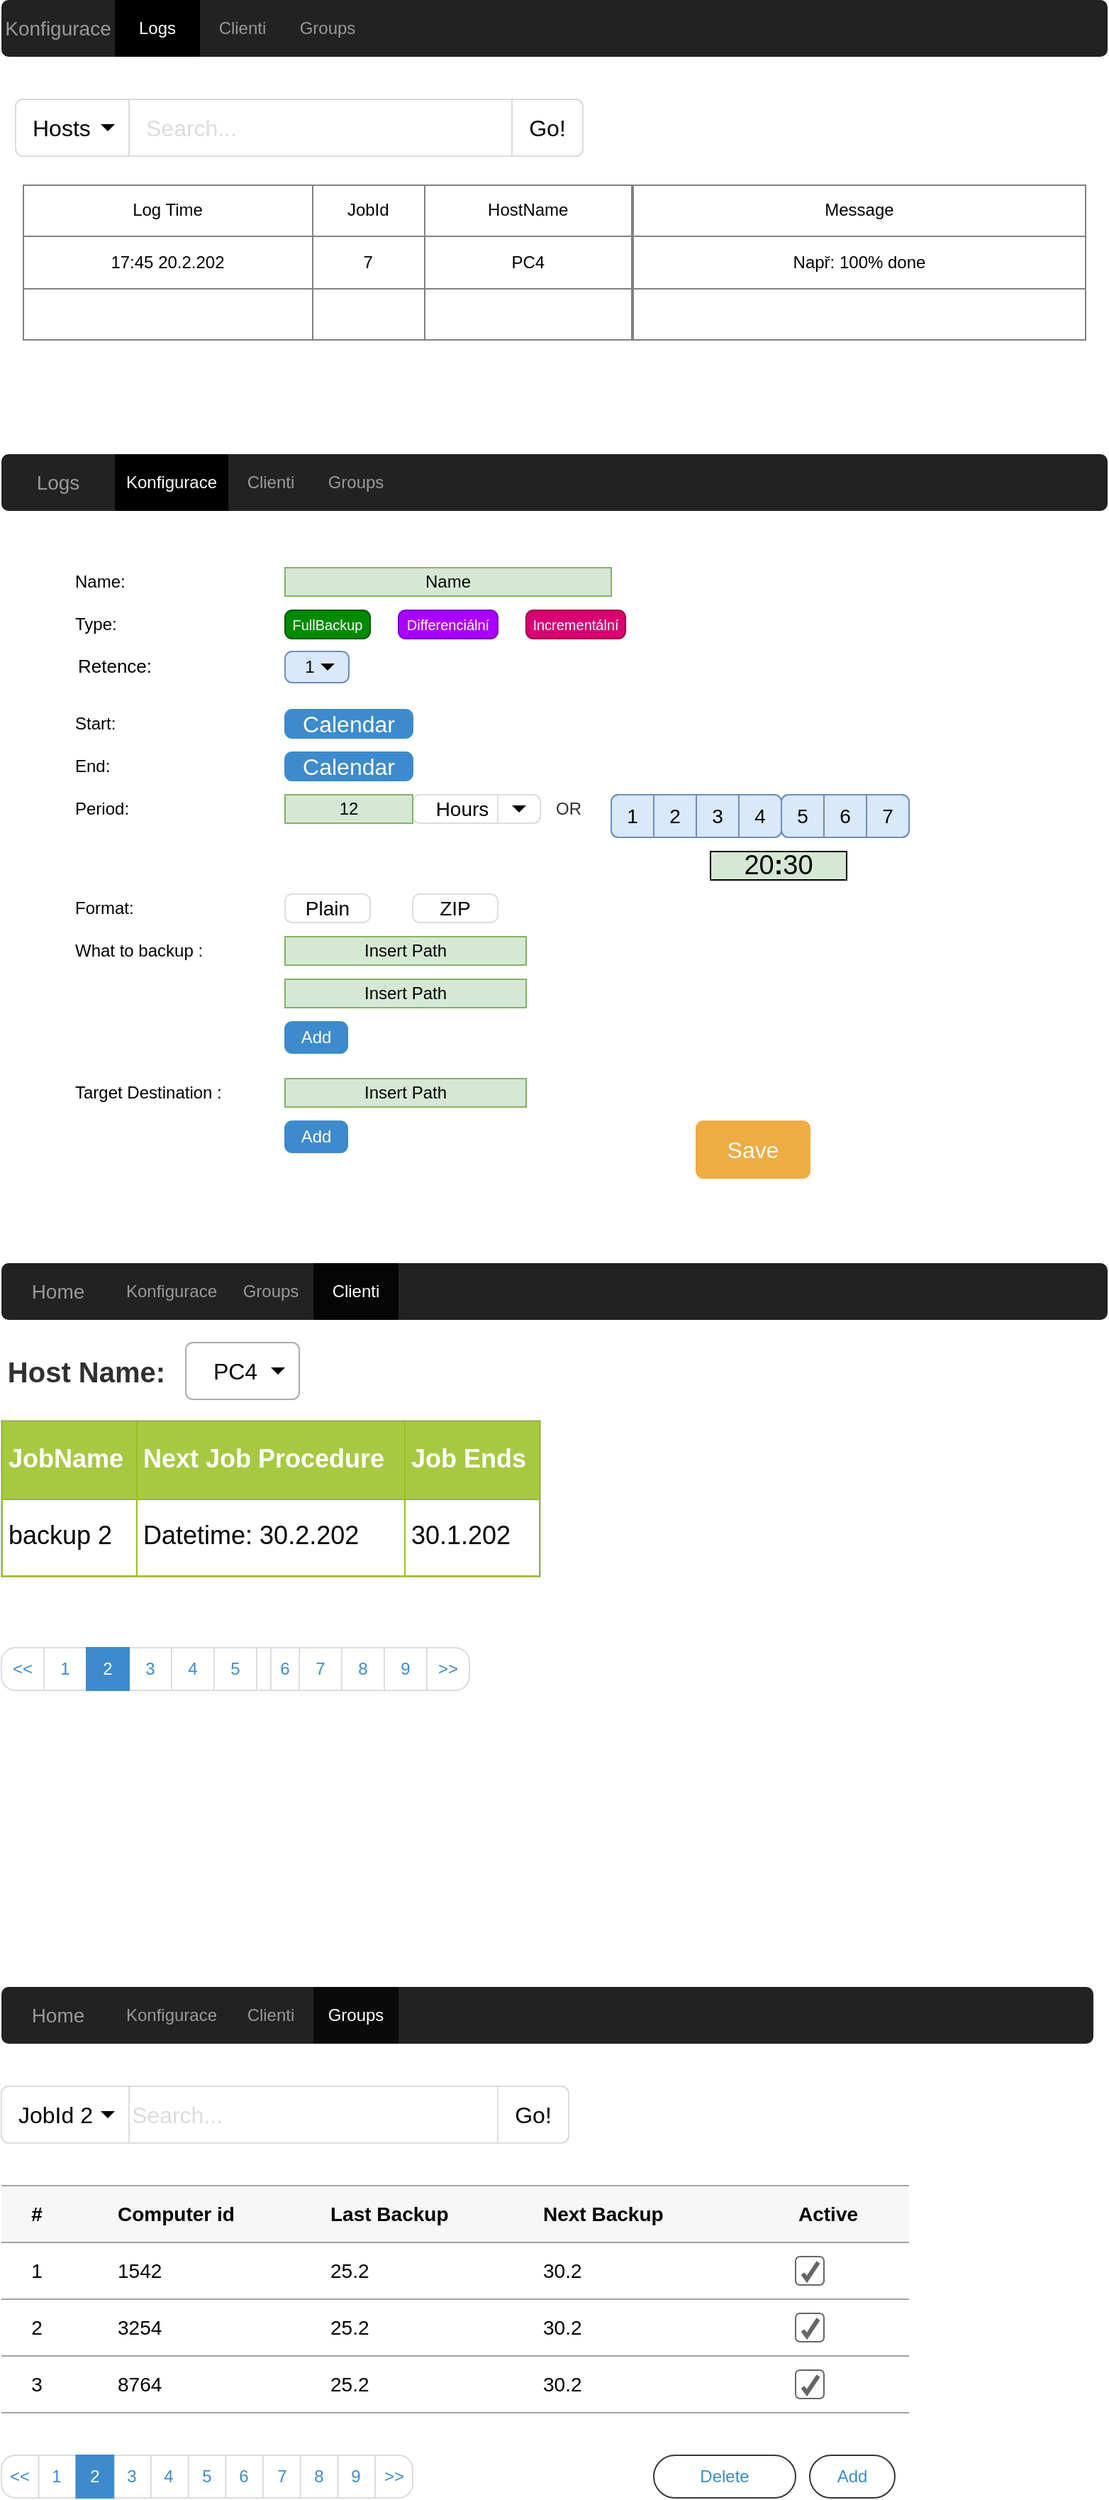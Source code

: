 <mxfile version="12.8.1"><diagram id="ZQDw_QRH_xtN7_nR7X_o" name="Page-1"><mxGraphModel dx="889" dy="712" grid="1" gridSize="10" guides="1" tooltips="1" connect="1" arrows="1" fold="1" page="1" pageScale="1" pageWidth="1600" pageHeight="900" math="0" shadow="0"><root><mxCell id="0"/><mxCell id="1" parent="0"/><mxCell id="LtFNCZkgNT5PemQ-OGcE-107" value="" style="html=1;shadow=0;dashed=0;shape=mxgraph.bootstrap.rrect;strokeColor=none;rSize=5;fillColor=#222222;" parent="1" vertex="1"><mxGeometry x="440" y="210" width="780" height="40" as="geometry"/></mxCell><mxCell id="LtFNCZkgNT5PemQ-OGcE-108" value="Konfigurace" style="html=1;shadow=0;dashed=0;shape=mxgraph.bootstrap.rect;strokeColor=none;fillColor=none;fontColor=#999999;fontSize=14;whiteSpace=wrap;resizeHeight=1;" parent="LtFNCZkgNT5PemQ-OGcE-107" vertex="1"><mxGeometry width="80" height="40" relative="1" as="geometry"/></mxCell><mxCell id="LtFNCZkgNT5PemQ-OGcE-109" value="Logs" style="html=1;shadow=0;dashed=0;shape=mxgraph.bootstrap.rect;fillColor=#000000;strokeColor=none;fontColor=#ffffff;whiteSpace=wrap;resizeHeight=1;" parent="LtFNCZkgNT5PemQ-OGcE-107" vertex="1"><mxGeometry width="60" height="40" relative="1" as="geometry"><mxPoint x="80" as="offset"/></mxGeometry></mxCell><mxCell id="LtFNCZkgNT5PemQ-OGcE-110" value="Clienti" style="html=1;shadow=0;dashed=0;shape=mxgraph.bootstrap.rect;strokeColor=none;fillColor=none;fontColor=#999999;whiteSpace=wrap;resizeHeight=1;" parent="LtFNCZkgNT5PemQ-OGcE-107" vertex="1"><mxGeometry width="60" height="40" relative="1" as="geometry"><mxPoint x="140" as="offset"/></mxGeometry></mxCell><mxCell id="LtFNCZkgNT5PemQ-OGcE-111" value="Groups" style="html=1;shadow=0;dashed=0;shape=mxgraph.bootstrap.rect;strokeColor=none;fillColor=none;fontColor=#999999;whiteSpace=wrap;resizeHeight=1;" parent="LtFNCZkgNT5PemQ-OGcE-107" vertex="1"><mxGeometry width="60" height="40" relative="1" as="geometry"><mxPoint x="200" as="offset"/></mxGeometry></mxCell><mxCell id="LtFNCZkgNT5PemQ-OGcE-112" value="&lt;table border=&quot;1&quot; width=&quot;100%&quot; style=&quot;width: 100% ; height: 100% ; border-collapse: collapse&quot;&gt;&lt;tbody&gt;&lt;tr&gt;&lt;td align=&quot;center&quot;&gt;Log Time&lt;/td&gt;&lt;td align=&quot;center&quot;&gt;JobId&lt;/td&gt;&lt;td align=&quot;center&quot;&gt;HostName&lt;/td&gt;&lt;/tr&gt;&lt;tr&gt;&lt;td align=&quot;center&quot;&gt;17:45 20.2.202&lt;/td&gt;&lt;td align=&quot;center&quot;&gt;7&lt;/td&gt;&lt;td align=&quot;center&quot;&gt;PC4&lt;/td&gt;&lt;/tr&gt;&lt;tr&gt;&lt;td align=&quot;center&quot;&gt;&lt;/td&gt;&lt;td align=&quot;center&quot;&gt;&lt;/td&gt;&lt;td align=&quot;center&quot;&gt;&lt;br&gt;&lt;/td&gt;&lt;/tr&gt;&lt;/tbody&gt;&lt;/table&gt;" style="text;html=1;overflow=fill;" parent="1" vertex="1"><mxGeometry x="455" y="340" width="430" height="110" as="geometry"/></mxCell><mxCell id="LtFNCZkgNT5PemQ-OGcE-113" value="&lt;table border=&quot;1&quot; width=&quot;100%&quot; style=&quot;width: 100% ; height: 100% ; border-collapse: collapse&quot;&gt;&lt;tbody&gt;&lt;tr&gt;&lt;td align=&quot;center&quot;&gt;Message&lt;/td&gt;&lt;/tr&gt;&lt;tr&gt;&lt;td align=&quot;center&quot;&gt;Např: 100% done&lt;/td&gt;&lt;/tr&gt;&lt;tr&gt;&lt;td align=&quot;center&quot;&gt;&lt;br&gt;&lt;/td&gt;&lt;/tr&gt;&lt;/tbody&gt;&lt;/table&gt;" style="text;html=1;strokeColor=none;fillColor=none;overflow=fill;" parent="1" vertex="1"><mxGeometry x="885" y="340" width="320" height="110" as="geometry"/></mxCell><mxCell id="LtFNCZkgNT5PemQ-OGcE-129" value="Search..." style="html=1;shadow=0;dashed=0;shape=mxgraph.bootstrap.rrect;fillColor=#ffffff;rSize=5;strokeColor=#dddddd;fontSize=16;fontColor=#dddddd;align=left;spacingLeft=90;whiteSpace=wrap;" parent="1" vertex="1"><mxGeometry x="450" y="280" width="400" height="40" as="geometry"/></mxCell><mxCell id="LtFNCZkgNT5PemQ-OGcE-130" value="Hosts" style="html=1;shadow=0;dashed=0;shape=mxgraph.bootstrap.leftButton;rSize=5;strokeColor=#dddddd;fillColor=none;fontSize=16;align=left;spacingLeft=10;whiteSpace=wrap;resizeHeight=1;" parent="LtFNCZkgNT5PemQ-OGcE-129" vertex="1"><mxGeometry width="80" height="40" relative="1" as="geometry"/></mxCell><mxCell id="LtFNCZkgNT5PemQ-OGcE-131" value="" style="shape=triangle;direction=south;fillColor=#000000;strokeColor=none;perimeter=none;" parent="LtFNCZkgNT5PemQ-OGcE-130" vertex="1"><mxGeometry x="1" y="0.5" width="10" height="5" relative="1" as="geometry"><mxPoint x="-20" y="-2.5" as="offset"/></mxGeometry></mxCell><mxCell id="LtFNCZkgNT5PemQ-OGcE-132" value="Go!" style="html=1;shadow=0;dashed=0;shape=mxgraph.bootstrap.rightButton;rSize=5;strokeColor=#dddddd;fillColor=none;fontSize=16;whiteSpace=wrap;resizeHeight=1;" parent="LtFNCZkgNT5PemQ-OGcE-129" vertex="1"><mxGeometry x="1" width="50" height="40" relative="1" as="geometry"><mxPoint x="-50" as="offset"/></mxGeometry></mxCell><mxCell id="LtFNCZkgNT5PemQ-OGcE-135" value="Add" style="html=1;shadow=0;dashed=0;shape=mxgraph.bootstrap.roundedButton;align=center;strokeColor=#363636;fontColor=#3D8BCD;whiteSpace=wrap;" parent="1" vertex="1"><mxGeometry x="1010" y="1940" width="60" height="30" as="geometry"/></mxCell><mxCell id="LtFNCZkgNT5PemQ-OGcE-139" value="Search..." style="html=1;shadow=0;dashed=0;shape=mxgraph.bootstrap.rrect;fillColor=#ffffff;rSize=5;strokeColor=#dddddd;fontSize=16;fontColor=#dddddd;align=left;spacingLeft=90;whiteSpace=wrap;" parent="1" vertex="1"><mxGeometry x="440" y="1680" width="400" height="40" as="geometry"/></mxCell><mxCell id="LtFNCZkgNT5PemQ-OGcE-140" value="JobId 2" style="html=1;shadow=0;dashed=0;shape=mxgraph.bootstrap.leftButton;rSize=5;strokeColor=#dddddd;fillColor=none;fontSize=16;align=left;spacingLeft=10;whiteSpace=wrap;resizeHeight=1;" parent="LtFNCZkgNT5PemQ-OGcE-139" vertex="1"><mxGeometry width="90" height="40" relative="1" as="geometry"/></mxCell><mxCell id="LtFNCZkgNT5PemQ-OGcE-141" value="" style="shape=triangle;direction=south;fillColor=#000000;strokeColor=none;perimeter=none;" parent="LtFNCZkgNT5PemQ-OGcE-140" vertex="1"><mxGeometry x="1" y="0.5" width="10" height="5" relative="1" as="geometry"><mxPoint x="-20" y="-2.5" as="offset"/></mxGeometry></mxCell><mxCell id="LtFNCZkgNT5PemQ-OGcE-142" value="Go!" style="html=1;shadow=0;dashed=0;shape=mxgraph.bootstrap.rightButton;rSize=5;strokeColor=#dddddd;fillColor=none;fontSize=16;whiteSpace=wrap;resizeHeight=1;" parent="LtFNCZkgNT5PemQ-OGcE-139" vertex="1"><mxGeometry x="1" width="50" height="40" relative="1" as="geometry"><mxPoint x="-50" as="offset"/></mxGeometry></mxCell><mxCell id="LtFNCZkgNT5PemQ-OGcE-154" value="Insert Path" style="text;html=1;strokeColor=#82b366;fillColor=#d5e8d4;align=center;verticalAlign=middle;whiteSpace=wrap;rounded=0;" parent="1" vertex="1"><mxGeometry x="640" y="970" width="170" height="20" as="geometry"/></mxCell><mxCell id="LtFNCZkgNT5PemQ-OGcE-158" value="Add" style="html=1;shadow=0;dashed=0;shape=mxgraph.bootstrap.rrect;rSize=5;fillColor=#3D8BCD;align=center;strokeColor=#3D8BCD;fontColor=#ffffff;fontSize=12;whiteSpace=wrap;" parent="1" vertex="1"><mxGeometry x="640" y="930" width="44" height="22" as="geometry"/></mxCell><mxCell id="LtFNCZkgNT5PemQ-OGcE-159" value="Insert Path" style="text;html=1;strokeColor=#82b366;fillColor=#d5e8d4;align=center;verticalAlign=middle;whiteSpace=wrap;rounded=0;" parent="1" vertex="1"><mxGeometry x="640" y="900" width="170" height="20" as="geometry"/></mxCell><mxCell id="LtFNCZkgNT5PemQ-OGcE-162" value="Add" style="html=1;shadow=0;dashed=0;shape=mxgraph.bootstrap.rrect;rSize=5;fillColor=#3D8BCD;align=center;strokeColor=#3D8BCD;fontColor=#ffffff;fontSize=12;whiteSpace=wrap;" parent="1" vertex="1"><mxGeometry x="640" y="1000" width="44" height="22" as="geometry"/></mxCell><mxCell id="LtFNCZkgNT5PemQ-OGcE-165" value="Delete" style="html=1;shadow=0;dashed=0;shape=mxgraph.bootstrap.roundedButton;align=center;strokeColor=#383838;fontColor=#3D8BCD;whiteSpace=wrap;" parent="1" vertex="1"><mxGeometry x="900" y="1940" width="100" height="30" as="geometry"/></mxCell><mxCell id="LtFNCZkgNT5PemQ-OGcE-169" value="&lt;font style=&quot;font-size: 13px&quot;&gt;Retence:&lt;/font&gt;" style="text;html=1;strokeColor=none;fillColor=none;align=center;verticalAlign=middle;whiteSpace=wrap;rounded=0;" parent="1" vertex="1"><mxGeometry x="500" y="669" width="40" height="20" as="geometry"/></mxCell><mxCell id="LtFNCZkgNT5PemQ-OGcE-171" value="1" style="html=1;shadow=0;dashed=0;shape=mxgraph.bootstrap.rrect;fontSize=12;rSize=5;strokeColor=#6c8ebf;spacingRight=10;perimeter=none;whiteSpace=wrap;align=center;fillColor=#dae8fc;" parent="1" vertex="1"><mxGeometry x="640" y="669" width="45" height="22" as="geometry"/></mxCell><mxCell id="LtFNCZkgNT5PemQ-OGcE-172" value="" style="shape=triangle;direction=south;fillColor=#000000;strokeColor=none;perimeter=none;" parent="LtFNCZkgNT5PemQ-OGcE-171" vertex="1"><mxGeometry x="1" y="0.5" width="10" height="5" relative="1" as="geometry"><mxPoint x="-20" y="-2.5" as="offset"/></mxGeometry></mxCell><mxCell id="LtFNCZkgNT5PemQ-OGcE-177" value="PC4" style="html=1;shadow=0;dashed=0;shape=mxgraph.bootstrap.rrect;rSize=5;strokeColor=#ABABAB;spacingRight=10;fontSize=16;whiteSpace=wrap;align=center;" parent="1" vertex="1"><mxGeometry x="570" y="1156" width="80" height="40" as="geometry"/></mxCell><mxCell id="LtFNCZkgNT5PemQ-OGcE-178" value="" style="shape=triangle;direction=south;fillColor=#000000;strokeColor=none;perimeter=none;" parent="LtFNCZkgNT5PemQ-OGcE-177" vertex="1"><mxGeometry x="1" y="0.5" width="10" height="5" relative="1" as="geometry"><mxPoint x="-20" y="-2.5" as="offset"/></mxGeometry></mxCell><mxCell id="LtFNCZkgNT5PemQ-OGcE-179" value="&lt;font size=&quot;1&quot;&gt;&lt;b style=&quot;font-size: 20px&quot;&gt;Host Name:&lt;/b&gt;&lt;/font&gt;" style="text;html=1;strokeColor=none;fillColor=none;align=center;verticalAlign=middle;whiteSpace=wrap;rounded=0;fontColor=#303030;" parent="1" vertex="1"><mxGeometry x="440" y="1156" width="120" height="40" as="geometry"/></mxCell><mxCell id="LtFNCZkgNT5PemQ-OGcE-188" value="&lt;font style=&quot;font-size: 19px&quot;&gt;20&lt;b&gt;:&lt;/b&gt;30&lt;/font&gt;" style="text;html=1;strokeColor=#000000;fillColor=#d5e8d4;align=center;verticalAlign=middle;whiteSpace=wrap;rounded=0;" parent="1" vertex="1"><mxGeometry x="940" y="810" width="96" height="20" as="geometry"/></mxCell><mxCell id="LtFNCZkgNT5PemQ-OGcE-1" parent="0"/><mxCell id="LtFNCZkgNT5PemQ-OGcE-2" value="Plain" style="html=1;shadow=0;dashed=0;shape=mxgraph.bootstrap.rrect;rSize=5;strokeColor=#dddddd;align=center;fontSize=14;whiteSpace=wrap;fillColor=none;" parent="LtFNCZkgNT5PemQ-OGcE-1" vertex="1"><mxGeometry x="640" y="840" width="60" height="20" as="geometry"/></mxCell><mxCell id="LtFNCZkgNT5PemQ-OGcE-3" value="ZIP" style="html=1;shadow=0;dashed=0;shape=mxgraph.bootstrap.rrect;rSize=5;strokeColor=#dddddd;align=center;fontSize=14;whiteSpace=wrap;fillColor=none;" parent="LtFNCZkgNT5PemQ-OGcE-1" vertex="1"><mxGeometry x="730" y="840" width="60" height="20" as="geometry"/></mxCell><mxCell id="LtFNCZkgNT5PemQ-OGcE-4" value="Hours" style="html=1;shadow=0;dashed=0;shape=mxgraph.bootstrap.rrect;align=center;rSize=5;strokeColor=#dddddd;spacingRight=20;fontSize=14;whiteSpace=wrap;fillColor=none;" parent="LtFNCZkgNT5PemQ-OGcE-1" vertex="1"><mxGeometry x="730" y="770" width="90" height="20" as="geometry"/></mxCell><mxCell id="LtFNCZkgNT5PemQ-OGcE-5" value="" style="strokeColor=inherit;fillColor=inherit;gradientColor=inherit;html=1;shadow=0;dashed=0;shape=mxgraph.bootstrap.rightButton;rSize=5;perimeter=none;resizeHeight=1;" parent="LtFNCZkgNT5PemQ-OGcE-4" vertex="1"><mxGeometry x="1" width="30" height="20" relative="1" as="geometry"><mxPoint x="-30" as="offset"/></mxGeometry></mxCell><mxCell id="LtFNCZkgNT5PemQ-OGcE-6" value="" style="shape=triangle;direction=south;fillColor=#000000;strokeColor=none;perimeter=none;" parent="LtFNCZkgNT5PemQ-OGcE-5" vertex="1"><mxGeometry x="1" y="0.5" width="10" height="5" relative="1" as="geometry"><mxPoint x="-20" y="-2.5" as="offset"/></mxGeometry></mxCell><mxCell id="LtFNCZkgNT5PemQ-OGcE-7" value="" style="html=1;shadow=0;dashed=0;shape=mxgraph.bootstrap.rrect;rSize=5;strokeColor=#6c8ebf;fillColor=#dae8fc;align=left;" parent="LtFNCZkgNT5PemQ-OGcE-1" vertex="1"><mxGeometry x="870" y="770" width="120" height="30" as="geometry"/></mxCell><mxCell id="LtFNCZkgNT5PemQ-OGcE-8" value="1" style="strokeColor=inherit;fillColor=inherit;gradientColor=inherit;html=1;shadow=0;dashed=0;shape=mxgraph.bootstrap.leftButton;rSize=5;perimeter=none;fontSize=14;whiteSpace=wrap;" parent="LtFNCZkgNT5PemQ-OGcE-7" vertex="1"><mxGeometry width="30" height="30" as="geometry"/></mxCell><mxCell id="LtFNCZkgNT5PemQ-OGcE-9" value="2" style="strokeColor=inherit;fillColor=inherit;gradientColor=inherit;html=1;shadow=0;dashed=0;shape=mxgraph.bootstrap.rect;perimeter=none;fontSize=14;whiteSpace=wrap;" parent="LtFNCZkgNT5PemQ-OGcE-7" vertex="1"><mxGeometry x="30" width="30" height="30" as="geometry"/></mxCell><mxCell id="LtFNCZkgNT5PemQ-OGcE-10" value="3" style="strokeColor=inherit;fillColor=inherit;gradientColor=inherit;html=1;shadow=0;dashed=0;shape=mxgraph.bootstrap.rect;perimeter=none;fontSize=14;whiteSpace=wrap;" parent="LtFNCZkgNT5PemQ-OGcE-7" vertex="1"><mxGeometry x="60" width="30" height="30" as="geometry"/></mxCell><mxCell id="LtFNCZkgNT5PemQ-OGcE-11" value="4" style="strokeColor=inherit;fillColor=inherit;gradientColor=inherit;html=1;shadow=0;dashed=0;shape=mxgraph.bootstrap.rightButton;rSize=5;perimeter=none;fontSize=14;whiteSpace=wrap;" parent="LtFNCZkgNT5PemQ-OGcE-7" vertex="1"><mxGeometry x="90" width="30" height="30" as="geometry"/></mxCell><mxCell id="LtFNCZkgNT5PemQ-OGcE-12" value="" style="html=1;shadow=0;dashed=0;shape=mxgraph.bootstrap.rrect;rSize=5;strokeColor=#6c8ebf;fillColor=#dae8fc;align=left;" parent="LtFNCZkgNT5PemQ-OGcE-1" vertex="1"><mxGeometry x="990" y="770" width="90" height="30" as="geometry"/></mxCell><mxCell id="LtFNCZkgNT5PemQ-OGcE-13" value="5" style="strokeColor=inherit;fillColor=inherit;gradientColor=inherit;html=1;shadow=0;dashed=0;shape=mxgraph.bootstrap.leftButton;rSize=5;perimeter=none;fontSize=14;whiteSpace=wrap;" parent="LtFNCZkgNT5PemQ-OGcE-12" vertex="1"><mxGeometry width="30" height="30" as="geometry"/></mxCell><mxCell id="LtFNCZkgNT5PemQ-OGcE-14" value="6" style="strokeColor=inherit;fillColor=inherit;gradientColor=inherit;html=1;shadow=0;dashed=0;shape=mxgraph.bootstrap.rect;perimeter=none;fontSize=14;whiteSpace=wrap;" parent="LtFNCZkgNT5PemQ-OGcE-12" vertex="1"><mxGeometry x="30" width="30" height="30" as="geometry"/></mxCell><mxCell id="LtFNCZkgNT5PemQ-OGcE-15" value="7" style="strokeColor=inherit;fillColor=inherit;gradientColor=inherit;html=1;shadow=0;dashed=0;shape=mxgraph.bootstrap.rightButton;rSize=5;perimeter=none;fontSize=14;whiteSpace=wrap;" parent="LtFNCZkgNT5PemQ-OGcE-12" vertex="1"><mxGeometry x="60" width="30" height="30" as="geometry"/></mxCell><mxCell id="LtFNCZkgNT5PemQ-OGcE-16" value="&lt;font&gt;OR&lt;/font&gt;" style="text;html=1;strokeColor=none;fillColor=none;align=center;verticalAlign=middle;whiteSpace=wrap;rounded=0;fontColor=#303030;" parent="LtFNCZkgNT5PemQ-OGcE-1" vertex="1"><mxGeometry x="820" y="770" width="40" height="20" as="geometry"/></mxCell><mxCell id="LtFNCZkgNT5PemQ-OGcE-17" value="Calendar" style="html=1;shadow=0;dashed=0;shape=mxgraph.bootstrap.rrect;rSize=5;fillColor=#3D8BCD;align=center;strokeColor=#3D8BCD;fontColor=#ffffff;fontSize=16;whiteSpace=wrap;" parent="LtFNCZkgNT5PemQ-OGcE-1" vertex="1"><mxGeometry x="640" y="710" width="90" height="20" as="geometry"/></mxCell><mxCell id="LtFNCZkgNT5PemQ-OGcE-18" value="Calendar" style="html=1;shadow=0;dashed=0;shape=mxgraph.bootstrap.rrect;rSize=5;fillColor=#3D8BCD;align=center;strokeColor=#3D8BCD;fontColor=#ffffff;fontSize=16;whiteSpace=wrap;" parent="LtFNCZkgNT5PemQ-OGcE-1" vertex="1"><mxGeometry x="640" y="740" width="90" height="20" as="geometry"/></mxCell><mxCell id="LtFNCZkgNT5PemQ-OGcE-19" style=";html=1;" parent="0"/><mxCell id="LtFNCZkgNT5PemQ-OGcE-20" value="Untitled Layer" parent="0"/><mxCell id="LtFNCZkgNT5PemQ-OGcE-21" value="" style="html=1;shadow=0;dashed=0;shape=mxgraph.bootstrap.rrect;strokeColor=none;rSize=5;fillColor=#222222;" parent="LtFNCZkgNT5PemQ-OGcE-20" vertex="1"><mxGeometry x="440" y="1100" width="780" height="40" as="geometry"/></mxCell><mxCell id="LtFNCZkgNT5PemQ-OGcE-22" value="Home" style="html=1;shadow=0;dashed=0;shape=mxgraph.bootstrap.rect;strokeColor=none;fillColor=none;fontColor=#999999;fontSize=14;whiteSpace=wrap;resizeHeight=1;" parent="LtFNCZkgNT5PemQ-OGcE-21" vertex="1"><mxGeometry width="80" height="40" relative="1" as="geometry"/></mxCell><mxCell id="LtFNCZkgNT5PemQ-OGcE-23" value="Konfigurace" style="html=1;shadow=0;dashed=0;shape=mxgraph.bootstrap.rect;fillColor=none;strokeColor=none;fontColor=#999999;whiteSpace=wrap;resizeHeight=1;" parent="LtFNCZkgNT5PemQ-OGcE-21" vertex="1"><mxGeometry width="80" height="40" relative="1" as="geometry"><mxPoint x="80" as="offset"/></mxGeometry></mxCell><mxCell id="LtFNCZkgNT5PemQ-OGcE-24" value="Groups" style="html=1;shadow=0;dashed=0;shape=mxgraph.bootstrap.rect;strokeColor=none;fillColor=none;fontColor=#999999;whiteSpace=wrap;resizeHeight=1;" parent="LtFNCZkgNT5PemQ-OGcE-21" vertex="1"><mxGeometry width="60" height="40" relative="1" as="geometry"><mxPoint x="160" as="offset"/></mxGeometry></mxCell><mxCell id="LtFNCZkgNT5PemQ-OGcE-25" value="Clienti" style="html=1;shadow=0;dashed=0;shape=mxgraph.bootstrap.rect;strokeColor=none;fillColor=#050505;fontColor=#FFFCFC;whiteSpace=wrap;resizeHeight=1;" parent="LtFNCZkgNT5PemQ-OGcE-21" vertex="1"><mxGeometry width="60" height="40" relative="1" as="geometry"><mxPoint x="220" as="offset"/></mxGeometry></mxCell><mxCell id="LtFNCZkgNT5PemQ-OGcE-26" value="Save" style="html=1;shadow=0;dashed=0;shape=mxgraph.bootstrap.rrect;rSize=5;fillColor=#EFAC43;align=center;strokeColor=#EFAC43;fontColor=#ffffff;fontSize=16;whiteSpace=wrap;" parent="LtFNCZkgNT5PemQ-OGcE-20" vertex="1"><mxGeometry x="930" y="1000" width="80" height="40" as="geometry"/></mxCell><mxCell id="LtFNCZkgNT5PemQ-OGcE-27" value="FullBackup" style="html=1;shadow=0;dashed=0;shape=mxgraph.bootstrap.rrect;rSize=5;strokeColor=#005700;align=center;fontSize=10;whiteSpace=wrap;fillColor=#008a00;fontColor=#ffffff;" parent="LtFNCZkgNT5PemQ-OGcE-20" vertex="1"><mxGeometry x="640" y="640" width="60" height="20" as="geometry"/></mxCell><mxCell id="LtFNCZkgNT5PemQ-OGcE-28" value="Differenciální" style="html=1;shadow=0;dashed=0;shape=mxgraph.bootstrap.rrect;rSize=5;strokeColor=#7700CC;align=center;fontSize=10;whiteSpace=wrap;fillColor=#aa00ff;fontColor=#ffffff;" parent="LtFNCZkgNT5PemQ-OGcE-20" vertex="1"><mxGeometry x="720" y="640" width="70" height="20" as="geometry"/></mxCell><mxCell id="LtFNCZkgNT5PemQ-OGcE-29" value="Incrementální" style="html=1;shadow=0;dashed=0;shape=mxgraph.bootstrap.rrect;rSize=5;strokeColor=#A50040;align=center;fontSize=10;whiteSpace=wrap;fillColor=#d80073;fontColor=#ffffff;" parent="LtFNCZkgNT5PemQ-OGcE-20" vertex="1"><mxGeometry x="810" y="640" width="70" height="20" as="geometry"/></mxCell><mxCell id="LtFNCZkgNT5PemQ-OGcE-30" value="Period:" style="text;html=1;strokeColor=none;fillColor=none;align=left;verticalAlign=middle;whiteSpace=wrap;rounded=0;" parent="LtFNCZkgNT5PemQ-OGcE-20" vertex="1"><mxGeometry x="490" y="770" width="120" height="20" as="geometry"/></mxCell><mxCell id="LtFNCZkgNT5PemQ-OGcE-31" value="Type:" style="text;html=1;strokeColor=none;fillColor=none;align=left;verticalAlign=middle;whiteSpace=wrap;rounded=0;" parent="LtFNCZkgNT5PemQ-OGcE-20" vertex="1"><mxGeometry x="490" y="640" width="40" height="20" as="geometry"/></mxCell><mxCell id="LtFNCZkgNT5PemQ-OGcE-32" value="What to backup :" style="text;html=1;strokeColor=none;fillColor=none;align=left;verticalAlign=middle;whiteSpace=wrap;rounded=0;" parent="LtFNCZkgNT5PemQ-OGcE-20" vertex="1"><mxGeometry x="490" y="870" width="100" height="20" as="geometry"/></mxCell><mxCell id="LtFNCZkgNT5PemQ-OGcE-33" value="Insert Path" style="text;html=1;strokeColor=#82b366;fillColor=#d5e8d4;align=center;verticalAlign=middle;whiteSpace=wrap;rounded=0;" parent="LtFNCZkgNT5PemQ-OGcE-20" vertex="1"><mxGeometry x="640" y="870" width="170" height="20" as="geometry"/></mxCell><mxCell id="LtFNCZkgNT5PemQ-OGcE-34" value="Target Destination :" style="text;html=1;strokeColor=none;fillColor=none;align=left;verticalAlign=middle;whiteSpace=wrap;rounded=0;" parent="LtFNCZkgNT5PemQ-OGcE-20" vertex="1"><mxGeometry x="490" y="960" width="110" height="40" as="geometry"/></mxCell><mxCell id="LtFNCZkgNT5PemQ-OGcE-35" value="Format:" style="text;html=1;strokeColor=none;fillColor=none;align=left;verticalAlign=middle;whiteSpace=wrap;rounded=0;" parent="LtFNCZkgNT5PemQ-OGcE-20" vertex="1"><mxGeometry x="490" y="840" width="120" height="20" as="geometry"/></mxCell><mxCell id="LtFNCZkgNT5PemQ-OGcE-36" value="End:" style="text;html=1;strokeColor=none;fillColor=none;align=left;verticalAlign=middle;whiteSpace=wrap;rounded=0;" parent="LtFNCZkgNT5PemQ-OGcE-20" vertex="1"><mxGeometry x="490" y="740" width="90" height="20" as="geometry"/></mxCell><mxCell id="LtFNCZkgNT5PemQ-OGcE-37" value="Start:" style="text;html=1;strokeColor=none;fillColor=none;align=left;verticalAlign=middle;whiteSpace=wrap;rounded=0;" parent="LtFNCZkgNT5PemQ-OGcE-20" vertex="1"><mxGeometry x="490" y="710" width="90" height="20" as="geometry"/></mxCell><mxCell id="LtFNCZkgNT5PemQ-OGcE-38" value="" style="html=1;shadow=0;dashed=0;shape=mxgraph.bootstrap.rrect;strokeColor=#dddddd;whiteSpace=wrap;" parent="LtFNCZkgNT5PemQ-OGcE-20" vertex="1"><mxGeometry x="440" y="1371" width="330" height="30" as="geometry"/></mxCell><mxCell id="LtFNCZkgNT5PemQ-OGcE-39" value="&lt;&lt;" style="strokeColor=inherit;fillColor=inherit;gradientColor=inherit;html=1;shadow=0;dashed=0;shape=mxgraph.bootstrap.leftButton;fontColor=#3D8BCD;whiteSpace=wrap;" parent="LtFNCZkgNT5PemQ-OGcE-38" vertex="1"><mxGeometry width="30" height="30" as="geometry"/></mxCell><mxCell id="LtFNCZkgNT5PemQ-OGcE-40" value="1" style="strokeColor=inherit;fillColor=inherit;gradientColor=inherit;html=1;shadow=0;dashed=0;shape=mxgraph.bootstrap.rect;perimeter=none;fontColor=#3D8BCD;whiteSpace=wrap;" parent="LtFNCZkgNT5PemQ-OGcE-38" vertex="1"><mxGeometry x="30" width="30" height="30" as="geometry"/></mxCell><mxCell id="LtFNCZkgNT5PemQ-OGcE-41" value="3" style="strokeColor=inherit;fillColor=inherit;gradientColor=inherit;html=1;shadow=0;dashed=0;shape=mxgraph.bootstrap.rect;perimeter=none;fontColor=#3D8BCD;whiteSpace=wrap;" parent="LtFNCZkgNT5PemQ-OGcE-38" vertex="1"><mxGeometry x="90" width="30" height="30" as="geometry"/></mxCell><mxCell id="LtFNCZkgNT5PemQ-OGcE-42" value="4" style="strokeColor=inherit;fillColor=inherit;gradientColor=inherit;html=1;shadow=0;dashed=0;shape=mxgraph.bootstrap.rect;perimeter=none;fontColor=#3D8BCD;whiteSpace=wrap;" parent="LtFNCZkgNT5PemQ-OGcE-38" vertex="1"><mxGeometry x="120" width="30" height="30" as="geometry"/></mxCell><mxCell id="LtFNCZkgNT5PemQ-OGcE-43" value="5" style="strokeColor=inherit;fillColor=inherit;gradientColor=inherit;html=1;shadow=0;dashed=0;shape=mxgraph.bootstrap.rect;perimeter=none;fontColor=#3D8BCD;whiteSpace=wrap;" parent="LtFNCZkgNT5PemQ-OGcE-38" vertex="1"><mxGeometry x="150" width="30" height="30" as="geometry"/></mxCell><mxCell id="LtFNCZkgNT5PemQ-OGcE-44" value="6" style="strokeColor=inherit;fillColor=inherit;gradientColor=inherit;html=1;shadow=0;dashed=0;shape=mxgraph.bootstrap.rect;perimeter=none;fontColor=#3D8BCD;whiteSpace=wrap;" parent="LtFNCZkgNT5PemQ-OGcE-38" vertex="1"><mxGeometry x="190" width="20" height="30" as="geometry"/></mxCell><mxCell id="LtFNCZkgNT5PemQ-OGcE-45" value="7" style="strokeColor=inherit;fillColor=inherit;gradientColor=inherit;html=1;shadow=0;dashed=0;shape=mxgraph.bootstrap.rect;perimeter=none;fontColor=#3D8BCD;whiteSpace=wrap;" parent="LtFNCZkgNT5PemQ-OGcE-38" vertex="1"><mxGeometry x="210" width="30" height="30" as="geometry"/></mxCell><mxCell id="LtFNCZkgNT5PemQ-OGcE-46" value="8" style="strokeColor=inherit;fillColor=inherit;gradientColor=inherit;html=1;shadow=0;dashed=0;shape=mxgraph.bootstrap.rect;perimeter=none;fontColor=#3D8BCD;whiteSpace=wrap;" parent="LtFNCZkgNT5PemQ-OGcE-38" vertex="1"><mxGeometry x="240" width="30" height="30" as="geometry"/></mxCell><mxCell id="LtFNCZkgNT5PemQ-OGcE-47" value="9" style="strokeColor=inherit;fillColor=inherit;gradientColor=inherit;html=1;shadow=0;dashed=0;shape=mxgraph.bootstrap.rect;perimeter=none;fontColor=#3D8BCD;whiteSpace=wrap;" parent="LtFNCZkgNT5PemQ-OGcE-38" vertex="1"><mxGeometry x="270" width="30" height="30" as="geometry"/></mxCell><mxCell id="LtFNCZkgNT5PemQ-OGcE-48" value="&gt;&gt;" style="strokeColor=inherit;fillColor=inherit;gradientColor=inherit;html=1;shadow=0;dashed=0;shape=mxgraph.bootstrap.rightButton;fontColor=#3D8BCD;whiteSpace=wrap;" parent="LtFNCZkgNT5PemQ-OGcE-38" vertex="1"><mxGeometry x="300" width="30" height="30" as="geometry"/></mxCell><mxCell id="LtFNCZkgNT5PemQ-OGcE-49" value="2" style="html=1;shadow=0;dashed=0;shape=mxgraph.bootstrap.rect;strokeColor=#3D8BCD;fillColor=#3D8BCD;perimeter=none;fontColor=#ffffff;whiteSpace=wrap;" parent="LtFNCZkgNT5PemQ-OGcE-38" vertex="1"><mxGeometry x="60" width="30" height="30" as="geometry"/></mxCell><mxCell id="LtFNCZkgNT5PemQ-OGcE-52" value="&lt;table border=&quot;1&quot; width=&quot;100%&quot; cellpadding=&quot;4&quot; style=&quot;width: 100% ; height: 100% ; border-collapse: collapse ; font-size: 18px&quot;&gt;&lt;tbody&gt;&lt;tr style=&quot;background-color: #a7c942 ; color: #ffffff ; border: 1px solid #98bf21&quot;&gt;&lt;th align=&quot;left&quot;&gt;&lt;font style=&quot;font-size: 18px&quot;&gt;JobName&lt;/font&gt;&lt;/th&gt;&lt;th align=&quot;left&quot;&gt;&lt;font style=&quot;font-size: 18px&quot;&gt;Next Job Procedure&lt;/font&gt;&lt;/th&gt;&lt;th align=&quot;left&quot;&gt;&lt;font style=&quot;font-size: 18px&quot;&gt;Job Ends&lt;/font&gt;&lt;/th&gt;&lt;/tr&gt;&lt;tr style=&quot;border: 1px solid #98bf21&quot;&gt;&lt;td&gt;backup 2&lt;/td&gt;&lt;td&gt;Datetime: 30.2.202&lt;/td&gt;&lt;td&gt;30.1.202&lt;/td&gt;&lt;/tr&gt;&lt;/tbody&gt;&lt;/table&gt;" style="text;html=1;strokeColor=#c0c0c0;fillColor=#ffffff;overflow=fill;rounded=0;" parent="LtFNCZkgNT5PemQ-OGcE-20" vertex="1"><mxGeometry x="440" y="1211" width="380" height="110" as="geometry"/></mxCell><mxCell id="LtFNCZkgNT5PemQ-OGcE-53" value="" style="html=1;shadow=0;dashed=0;shape=partialRectangle;top=0;bottom=0;right=0;left=0;strokeColor=#A3A3A3;" parent="LtFNCZkgNT5PemQ-OGcE-20" vertex="1"><mxGeometry x="440" y="1750" width="640" height="160" as="geometry"/></mxCell><mxCell id="LtFNCZkgNT5PemQ-OGcE-54" value="" style="html=1;shadow=0;dashed=0;shape=mxgraph.bootstrap.horLines;strokeColor=inherit;fillColor=#000000;fillOpacity=3;resizeWidth=1;" parent="LtFNCZkgNT5PemQ-OGcE-53" vertex="1"><mxGeometry width="640" height="40" relative="1" as="geometry"/></mxCell><mxCell id="LtFNCZkgNT5PemQ-OGcE-55" value="#" style="html=1;shadow=0;dashed=0;shape=mxgraph.bootstrap.rect;strokeColor=none;fillColor=none;fontSize=14;fontStyle=1;whiteSpace=wrap;resizeHeight=1;" parent="LtFNCZkgNT5PemQ-OGcE-54" vertex="1"><mxGeometry width="50" height="40" relative="1" as="geometry"/></mxCell><mxCell id="LtFNCZkgNT5PemQ-OGcE-56" value="Computer id" style="html=1;shadow=0;dashed=0;shape=mxgraph.bootstrap.rect;strokeColor=none;fillColor=none;fontSize=14;fontStyle=1;align=left;whiteSpace=wrap;resizeHeight=1;" parent="LtFNCZkgNT5PemQ-OGcE-54" vertex="1"><mxGeometry width="150" height="40" relative="1" as="geometry"><mxPoint x="80" as="offset"/></mxGeometry></mxCell><mxCell id="LtFNCZkgNT5PemQ-OGcE-57" value="Last Backup" style="html=1;shadow=0;dashed=0;shape=mxgraph.bootstrap.rect;strokeColor=none;fillColor=none;fontSize=14;fontStyle=1;align=left;whiteSpace=wrap;resizeHeight=1;" parent="LtFNCZkgNT5PemQ-OGcE-54" vertex="1"><mxGeometry width="150" height="40" relative="1" as="geometry"><mxPoint x="230" as="offset"/></mxGeometry></mxCell><mxCell id="LtFNCZkgNT5PemQ-OGcE-58" value="Next Backup" style="html=1;shadow=0;dashed=0;shape=mxgraph.bootstrap.rect;strokeColor=none;fillColor=none;fontSize=14;fontStyle=1;align=left;whiteSpace=wrap;resizeHeight=1;" parent="LtFNCZkgNT5PemQ-OGcE-54" vertex="1"><mxGeometry width="150" height="40" relative="1" as="geometry"><mxPoint x="380" as="offset"/></mxGeometry></mxCell><mxCell id="LtFNCZkgNT5PemQ-OGcE-59" value="Active" style="html=1;shadow=0;dashed=0;shape=mxgraph.bootstrap.rect;strokeColor=none;fillColor=none;fontSize=14;fontStyle=1;align=left;whiteSpace=wrap;resizeHeight=1;" parent="LtFNCZkgNT5PemQ-OGcE-54" vertex="1"><mxGeometry width="100" height="40" relative="1" as="geometry"><mxPoint x="560" as="offset"/></mxGeometry></mxCell><mxCell id="LtFNCZkgNT5PemQ-OGcE-60" value="" style="strokeColor=inherit;fillColor=inherit;gradientColor=inherit;html=1;shadow=0;dashed=0;shape=mxgraph.bootstrap.horLines;resizeWidth=1;" parent="LtFNCZkgNT5PemQ-OGcE-53" vertex="1"><mxGeometry width="640" height="40" relative="1" as="geometry"><mxPoint y="40" as="offset"/></mxGeometry></mxCell><mxCell id="LtFNCZkgNT5PemQ-OGcE-61" value="1" style="html=1;shadow=0;dashed=0;shape=mxgraph.bootstrap.rect;strokeColor=none;fillColor=none;fontSize=14;whiteSpace=wrap;resizeHeight=1;" parent="LtFNCZkgNT5PemQ-OGcE-60" vertex="1"><mxGeometry width="50" height="40" relative="1" as="geometry"/></mxCell><mxCell id="LtFNCZkgNT5PemQ-OGcE-62" value="1542" style="html=1;shadow=0;dashed=0;shape=mxgraph.bootstrap.rect;strokeColor=none;fillColor=none;fontSize=14;align=left;whiteSpace=wrap;resizeHeight=1;" parent="LtFNCZkgNT5PemQ-OGcE-60" vertex="1"><mxGeometry width="150" height="40" relative="1" as="geometry"><mxPoint x="80" as="offset"/></mxGeometry></mxCell><mxCell id="LtFNCZkgNT5PemQ-OGcE-63" value="25.2" style="html=1;shadow=0;dashed=0;shape=mxgraph.bootstrap.rect;strokeColor=none;fillColor=none;fontSize=14;align=left;whiteSpace=wrap;resizeHeight=1;" parent="LtFNCZkgNT5PemQ-OGcE-60" vertex="1"><mxGeometry width="150" height="40" relative="1" as="geometry"><mxPoint x="230" as="offset"/></mxGeometry></mxCell><mxCell id="LtFNCZkgNT5PemQ-OGcE-64" value="30.2" style="html=1;shadow=0;dashed=0;shape=mxgraph.bootstrap.rect;strokeColor=none;fillColor=none;fontSize=14;align=left;whiteSpace=wrap;resizeHeight=1;" parent="LtFNCZkgNT5PemQ-OGcE-60" vertex="1"><mxGeometry width="150" height="40" relative="1" as="geometry"><mxPoint x="380" as="offset"/></mxGeometry></mxCell><mxCell id="LtFNCZkgNT5PemQ-OGcE-65" value="" style="html=1;shadow=0;dashed=0;shape=mxgraph.bootstrap.checkbox;strokeColor=#666666" parent="LtFNCZkgNT5PemQ-OGcE-60" vertex="1"><mxGeometry y="0.5" width="20" height="20" relative="1" as="geometry"><mxPoint x="560" y="-10" as="offset"/></mxGeometry></mxCell><mxCell id="LtFNCZkgNT5PemQ-OGcE-66" value="" style="strokeColor=inherit;fillColor=inherit;gradientColor=inherit;html=1;shadow=0;dashed=0;shape=mxgraph.bootstrap.horLines;resizeWidth=1;" parent="LtFNCZkgNT5PemQ-OGcE-53" vertex="1"><mxGeometry width="640" height="40" relative="1" as="geometry"><mxPoint y="80" as="offset"/></mxGeometry></mxCell><mxCell id="LtFNCZkgNT5PemQ-OGcE-67" value="2" style="html=1;shadow=0;dashed=0;shape=mxgraph.bootstrap.rect;strokeColor=none;fillColor=none;fontSize=14;whiteSpace=wrap;resizeHeight=1;" parent="LtFNCZkgNT5PemQ-OGcE-66" vertex="1"><mxGeometry width="50" height="40" relative="1" as="geometry"/></mxCell><mxCell id="LtFNCZkgNT5PemQ-OGcE-68" value="3254" style="html=1;shadow=0;dashed=0;shape=mxgraph.bootstrap.rect;strokeColor=none;fillColor=none;fontSize=14;align=left;whiteSpace=wrap;resizeHeight=1;" parent="LtFNCZkgNT5PemQ-OGcE-66" vertex="1"><mxGeometry width="150" height="40" relative="1" as="geometry"><mxPoint x="80" as="offset"/></mxGeometry></mxCell><mxCell id="LtFNCZkgNT5PemQ-OGcE-69" value="25.2" style="html=1;shadow=0;dashed=0;shape=mxgraph.bootstrap.rect;strokeColor=none;fillColor=none;fontSize=14;align=left;whiteSpace=wrap;resizeHeight=1;" parent="LtFNCZkgNT5PemQ-OGcE-66" vertex="1"><mxGeometry width="150" height="40" relative="1" as="geometry"><mxPoint x="230" as="offset"/></mxGeometry></mxCell><mxCell id="LtFNCZkgNT5PemQ-OGcE-70" value="30.2" style="html=1;shadow=0;dashed=0;shape=mxgraph.bootstrap.rect;strokeColor=none;fillColor=none;fontSize=14;align=left;whiteSpace=wrap;resizeHeight=1;" parent="LtFNCZkgNT5PemQ-OGcE-66" vertex="1"><mxGeometry width="150" height="40" relative="1" as="geometry"><mxPoint x="380" as="offset"/></mxGeometry></mxCell><mxCell id="LtFNCZkgNT5PemQ-OGcE-71" value="" style="html=1;shadow=0;dashed=0;shape=mxgraph.bootstrap.checkbox;strokeColor=#666666" parent="LtFNCZkgNT5PemQ-OGcE-66" vertex="1"><mxGeometry y="0.5" width="20" height="20" relative="1" as="geometry"><mxPoint x="560" y="-10" as="offset"/></mxGeometry></mxCell><mxCell id="LtFNCZkgNT5PemQ-OGcE-72" value="&lt;span style=&quot;color: rgba(0 , 0 , 0 , 0) ; font-family: monospace ; font-size: 0px&quot;&gt;%3CmxGraphModel%3E%3Croot%3E%3CmxCell%20id%3D%220%22%2F%3E%3CmxCell%20id%3D%221%22%20parent%3D%220%22%2F%3E%3CmxCell%20id%3D%222%22%20value%3D%22%22%20style%3D%22html%3D1%3Bshadow%3D0%3Bdashed%3D0%3Bshape%3Dmxgraph.bootstrap.checkbox%3BstrokeColor%3D%23666666%22%20vertex%3D%221%22%20parent%3D%221%22%3E%3CmxGeometry%20x%3D%22860%22%20y%3D%221440%22%20width%3D%2220%22%20height%3D%2220%22%20as%3D%22geometry%22%3E%3CmxPoint%20x%3D%22560%22%20y%3D%22-10%22%20as%3D%22offset%22%2F%3E%3C%2FmxGeometry%3E%3C%2FmxCell%3E%3C%2Froot%3E%3C%2FmxGraphModel%3E&lt;/span&gt;&lt;span style=&quot;color: rgba(0 , 0 , 0 , 0) ; font-family: monospace ; font-size: 0px&quot;&gt;%3CmxGraphModel%3E%3Croot%3E%3CmxCell%20id%3D%220%22%2F%3E%3CmxCell%20id%3D%221%22%20parent%3D%220%22%2F%3E%3CmxCell%20id%3D%222%22%20value%3D%22%22%20style%3D%22html%3D1%3Bshadow%3D0%3Bdashed%3D0%3Bshape%3Dmxgraph.bootstrap.checkbox%3BstrokeColor%3D%23666666%22%20vertex%3D%221%22%20parent%3D%221%22%3E%3CmxGeometry%20x%3D%22860%22%20y%3D%221440%22%20width%3D%2220%22%20height%3D%2220%22%20as%3D%22geometry%22%3E%3CmxPoint%20x%3D%22560%22%20y%3D%22-10%22%20as%3D%22offset%22%2F%3E%3C%2FmxGeometry%3E%3C%2FmxCell%3E%3C%2Froot%3E%3C%2FmxGraphModel%3E&lt;/span&gt;" style="strokeColor=inherit;fillColor=inherit;gradientColor=inherit;html=1;shadow=0;dashed=0;shape=mxgraph.bootstrap.horLines;resizeWidth=1;" parent="LtFNCZkgNT5PemQ-OGcE-53" vertex="1"><mxGeometry width="640" height="40" relative="1" as="geometry"><mxPoint y="120" as="offset"/></mxGeometry></mxCell><mxCell id="LtFNCZkgNT5PemQ-OGcE-73" value="3" style="html=1;shadow=0;dashed=0;shape=mxgraph.bootstrap.rect;strokeColor=none;fillColor=none;fontSize=14;whiteSpace=wrap;resizeHeight=1;" parent="LtFNCZkgNT5PemQ-OGcE-72" vertex="1"><mxGeometry width="50" height="40" relative="1" as="geometry"/></mxCell><mxCell id="LtFNCZkgNT5PemQ-OGcE-74" value="8764" style="html=1;shadow=0;dashed=0;shape=mxgraph.bootstrap.rect;strokeColor=none;fillColor=none;fontSize=14;align=left;whiteSpace=wrap;resizeHeight=1;" parent="LtFNCZkgNT5PemQ-OGcE-72" vertex="1"><mxGeometry width="150" height="40" relative="1" as="geometry"><mxPoint x="80" as="offset"/></mxGeometry></mxCell><mxCell id="LtFNCZkgNT5PemQ-OGcE-75" value="25.2" style="html=1;shadow=0;dashed=0;shape=mxgraph.bootstrap.rect;strokeColor=none;fillColor=none;fontSize=14;align=left;whiteSpace=wrap;resizeHeight=1;" parent="LtFNCZkgNT5PemQ-OGcE-72" vertex="1"><mxGeometry width="150" height="40" relative="1" as="geometry"><mxPoint x="230" as="offset"/></mxGeometry></mxCell><mxCell id="LtFNCZkgNT5PemQ-OGcE-76" value="30.2" style="html=1;shadow=0;dashed=0;shape=mxgraph.bootstrap.rect;strokeColor=none;fillColor=none;fontSize=14;align=left;whiteSpace=wrap;resizeHeight=1;" parent="LtFNCZkgNT5PemQ-OGcE-72" vertex="1"><mxGeometry width="150" height="40" relative="1" as="geometry"><mxPoint x="380" as="offset"/></mxGeometry></mxCell><mxCell id="LtFNCZkgNT5PemQ-OGcE-77" value="" style="html=1;shadow=0;dashed=0;shape=mxgraph.bootstrap.checkbox;strokeColor=#666666" parent="LtFNCZkgNT5PemQ-OGcE-72" vertex="1"><mxGeometry x="560" y="10" width="20" height="20" as="geometry"><mxPoint x="560" y="-10" as="offset"/></mxGeometry></mxCell><mxCell id="LtFNCZkgNT5PemQ-OGcE-78" value="" style="html=1;shadow=0;dashed=0;shape=mxgraph.bootstrap.rrect;strokeColor=#dddddd;whiteSpace=wrap;" parent="LtFNCZkgNT5PemQ-OGcE-20" vertex="1"><mxGeometry x="440" y="1940" width="290" height="30" as="geometry"/></mxCell><mxCell id="LtFNCZkgNT5PemQ-OGcE-79" value="&lt;&lt;" style="strokeColor=inherit;fillColor=inherit;gradientColor=inherit;html=1;shadow=0;dashed=0;shape=mxgraph.bootstrap.leftButton;fontColor=#3D8BCD;whiteSpace=wrap;" parent="LtFNCZkgNT5PemQ-OGcE-78" vertex="1"><mxGeometry width="26.364" height="30" as="geometry"/></mxCell><mxCell id="LtFNCZkgNT5PemQ-OGcE-80" value="1" style="strokeColor=inherit;fillColor=inherit;gradientColor=inherit;html=1;shadow=0;dashed=0;shape=mxgraph.bootstrap.rect;perimeter=none;fontColor=#3D8BCD;whiteSpace=wrap;" parent="LtFNCZkgNT5PemQ-OGcE-78" vertex="1"><mxGeometry x="26.364" width="26.364" height="30" as="geometry"/></mxCell><mxCell id="LtFNCZkgNT5PemQ-OGcE-81" value="3" style="strokeColor=inherit;fillColor=inherit;gradientColor=inherit;html=1;shadow=0;dashed=0;shape=mxgraph.bootstrap.rect;perimeter=none;fontColor=#3D8BCD;whiteSpace=wrap;" parent="LtFNCZkgNT5PemQ-OGcE-78" vertex="1"><mxGeometry x="79.091" width="26.364" height="30" as="geometry"/></mxCell><mxCell id="LtFNCZkgNT5PemQ-OGcE-82" value="4" style="strokeColor=inherit;fillColor=inherit;gradientColor=inherit;html=1;shadow=0;dashed=0;shape=mxgraph.bootstrap.rect;perimeter=none;fontColor=#3D8BCD;whiteSpace=wrap;" parent="LtFNCZkgNT5PemQ-OGcE-78" vertex="1"><mxGeometry x="105.455" width="26.364" height="30" as="geometry"/></mxCell><mxCell id="LtFNCZkgNT5PemQ-OGcE-83" value="5" style="strokeColor=inherit;fillColor=inherit;gradientColor=inherit;html=1;shadow=0;dashed=0;shape=mxgraph.bootstrap.rect;perimeter=none;fontColor=#3D8BCD;whiteSpace=wrap;" parent="LtFNCZkgNT5PemQ-OGcE-78" vertex="1"><mxGeometry x="131.818" width="26.364" height="30" as="geometry"/></mxCell><mxCell id="LtFNCZkgNT5PemQ-OGcE-84" value="6" style="strokeColor=inherit;fillColor=inherit;gradientColor=inherit;html=1;shadow=0;dashed=0;shape=mxgraph.bootstrap.rect;perimeter=none;fontColor=#3D8BCD;whiteSpace=wrap;" parent="LtFNCZkgNT5PemQ-OGcE-78" vertex="1"><mxGeometry x="158.182" width="26.364" height="30" as="geometry"/></mxCell><mxCell id="LtFNCZkgNT5PemQ-OGcE-85" value="7" style="strokeColor=inherit;fillColor=inherit;gradientColor=inherit;html=1;shadow=0;dashed=0;shape=mxgraph.bootstrap.rect;perimeter=none;fontColor=#3D8BCD;whiteSpace=wrap;" parent="LtFNCZkgNT5PemQ-OGcE-78" vertex="1"><mxGeometry x="184.545" width="26.364" height="30" as="geometry"/></mxCell><mxCell id="LtFNCZkgNT5PemQ-OGcE-86" value="8" style="strokeColor=inherit;fillColor=inherit;gradientColor=inherit;html=1;shadow=0;dashed=0;shape=mxgraph.bootstrap.rect;perimeter=none;fontColor=#3D8BCD;whiteSpace=wrap;" parent="LtFNCZkgNT5PemQ-OGcE-78" vertex="1"><mxGeometry x="210.909" width="26.364" height="30" as="geometry"/></mxCell><mxCell id="LtFNCZkgNT5PemQ-OGcE-87" value="9" style="strokeColor=inherit;fillColor=inherit;gradientColor=inherit;html=1;shadow=0;dashed=0;shape=mxgraph.bootstrap.rect;perimeter=none;fontColor=#3D8BCD;whiteSpace=wrap;" parent="LtFNCZkgNT5PemQ-OGcE-78" vertex="1"><mxGeometry x="237.273" width="26.364" height="30" as="geometry"/></mxCell><mxCell id="LtFNCZkgNT5PemQ-OGcE-88" value="&gt;&gt;" style="strokeColor=inherit;fillColor=inherit;gradientColor=inherit;html=1;shadow=0;dashed=0;shape=mxgraph.bootstrap.rightButton;fontColor=#3D8BCD;whiteSpace=wrap;" parent="LtFNCZkgNT5PemQ-OGcE-78" vertex="1"><mxGeometry x="263.636" width="26.364" height="30" as="geometry"/></mxCell><mxCell id="LtFNCZkgNT5PemQ-OGcE-89" value="2" style="html=1;shadow=0;dashed=0;shape=mxgraph.bootstrap.rect;strokeColor=#3D8BCD;fillColor=#3D8BCD;perimeter=none;fontColor=#ffffff;whiteSpace=wrap;" parent="LtFNCZkgNT5PemQ-OGcE-78" vertex="1"><mxGeometry x="52.727" width="26.364" height="30" as="geometry"/></mxCell><mxCell id="LtFNCZkgNT5PemQ-OGcE-94" value="" style="html=1;shadow=0;dashed=0;shape=mxgraph.bootstrap.rrect;strokeColor=none;rSize=5;fillColor=#222222;" parent="LtFNCZkgNT5PemQ-OGcE-20" vertex="1"><mxGeometry x="440" y="530" width="780" height="40" as="geometry"/></mxCell><mxCell id="LtFNCZkgNT5PemQ-OGcE-95" value="Logs" style="html=1;shadow=0;dashed=0;shape=mxgraph.bootstrap.rect;strokeColor=none;fillColor=none;fontColor=#999999;fontSize=14;whiteSpace=wrap;resizeHeight=1;" parent="LtFNCZkgNT5PemQ-OGcE-94" vertex="1"><mxGeometry width="80" height="40" relative="1" as="geometry"/></mxCell><mxCell id="LtFNCZkgNT5PemQ-OGcE-96" value="Konfigurace" style="html=1;shadow=0;dashed=0;shape=mxgraph.bootstrap.rect;fillColor=#000000;strokeColor=none;fontColor=#ffffff;whiteSpace=wrap;resizeHeight=1;" parent="LtFNCZkgNT5PemQ-OGcE-94" vertex="1"><mxGeometry width="80" height="40" relative="1" as="geometry"><mxPoint x="80" as="offset"/></mxGeometry></mxCell><mxCell id="LtFNCZkgNT5PemQ-OGcE-97" value="Clienti" style="html=1;shadow=0;dashed=0;shape=mxgraph.bootstrap.rect;strokeColor=none;fillColor=none;fontColor=#999999;whiteSpace=wrap;resizeHeight=1;" parent="LtFNCZkgNT5PemQ-OGcE-94" vertex="1"><mxGeometry width="60" height="40" relative="1" as="geometry"><mxPoint x="160" as="offset"/></mxGeometry></mxCell><mxCell id="LtFNCZkgNT5PemQ-OGcE-98" value="Groups" style="html=1;shadow=0;dashed=0;shape=mxgraph.bootstrap.rect;strokeColor=none;fillColor=none;fontColor=#999999;whiteSpace=wrap;resizeHeight=1;" parent="LtFNCZkgNT5PemQ-OGcE-94" vertex="1"><mxGeometry width="60" height="40" relative="1" as="geometry"><mxPoint x="220" as="offset"/></mxGeometry></mxCell><mxCell id="LtFNCZkgNT5PemQ-OGcE-99" value="" style="html=1;shadow=0;dashed=0;shape=mxgraph.bootstrap.rrect;strokeColor=none;rSize=5;fillColor=#222222;" parent="LtFNCZkgNT5PemQ-OGcE-20" vertex="1"><mxGeometry x="440" y="1610" width="770" height="40" as="geometry"/></mxCell><mxCell id="LtFNCZkgNT5PemQ-OGcE-100" value="Home" style="html=1;shadow=0;dashed=0;shape=mxgraph.bootstrap.rect;strokeColor=none;fillColor=none;fontColor=#999999;fontSize=14;whiteSpace=wrap;resizeHeight=1;" parent="LtFNCZkgNT5PemQ-OGcE-99" vertex="1"><mxGeometry width="80" height="40" relative="1" as="geometry"/></mxCell><mxCell id="LtFNCZkgNT5PemQ-OGcE-101" value="Konfigurace" style="html=1;shadow=0;dashed=0;shape=mxgraph.bootstrap.rect;fillColor=none;strokeColor=none;fontColor=#999999;whiteSpace=wrap;resizeHeight=1;" parent="LtFNCZkgNT5PemQ-OGcE-99" vertex="1"><mxGeometry width="80" height="40" relative="1" as="geometry"><mxPoint x="80" as="offset"/></mxGeometry></mxCell><mxCell id="LtFNCZkgNT5PemQ-OGcE-102" value="Clienti" style="html=1;shadow=0;dashed=0;shape=mxgraph.bootstrap.rect;strokeColor=none;fillColor=none;fontColor=#999999;whiteSpace=wrap;resizeHeight=1;" parent="LtFNCZkgNT5PemQ-OGcE-99" vertex="1"><mxGeometry width="60" height="40" relative="1" as="geometry"><mxPoint x="160" as="offset"/></mxGeometry></mxCell><mxCell id="LtFNCZkgNT5PemQ-OGcE-103" value="Groups" style="html=1;shadow=0;dashed=0;shape=mxgraph.bootstrap.rect;strokeColor=none;fillColor=#0A0A0A;fontColor=#FFFFFF;whiteSpace=wrap;resizeHeight=1;" parent="LtFNCZkgNT5PemQ-OGcE-99" vertex="1"><mxGeometry width="60" height="40" relative="1" as="geometry"><mxPoint x="220" as="offset"/></mxGeometry></mxCell><mxCell id="LtFNCZkgNT5PemQ-OGcE-104" value="Name" style="text;html=1;strokeColor=#82b366;fillColor=#d5e8d4;align=center;verticalAlign=middle;whiteSpace=wrap;rounded=0;" parent="LtFNCZkgNT5PemQ-OGcE-20" vertex="1"><mxGeometry x="640" y="610" width="230" height="20" as="geometry"/></mxCell><mxCell id="LtFNCZkgNT5PemQ-OGcE-105" value="Name:" style="text;html=1;strokeColor=none;fillColor=none;align=left;verticalAlign=middle;whiteSpace=wrap;rounded=0;rotation=0;" parent="LtFNCZkgNT5PemQ-OGcE-20" vertex="1"><mxGeometry x="490" y="610" width="40" height="20" as="geometry"/></mxCell><mxCell id="LtFNCZkgNT5PemQ-OGcE-106" value="12" style="text;html=1;strokeColor=#82b366;fillColor=#d5e8d4;align=center;verticalAlign=middle;whiteSpace=wrap;rounded=0;" parent="LtFNCZkgNT5PemQ-OGcE-20" vertex="1"><mxGeometry x="640" y="770" width="90" height="20" as="geometry"/></mxCell></root></mxGraphModel></diagram></mxfile>